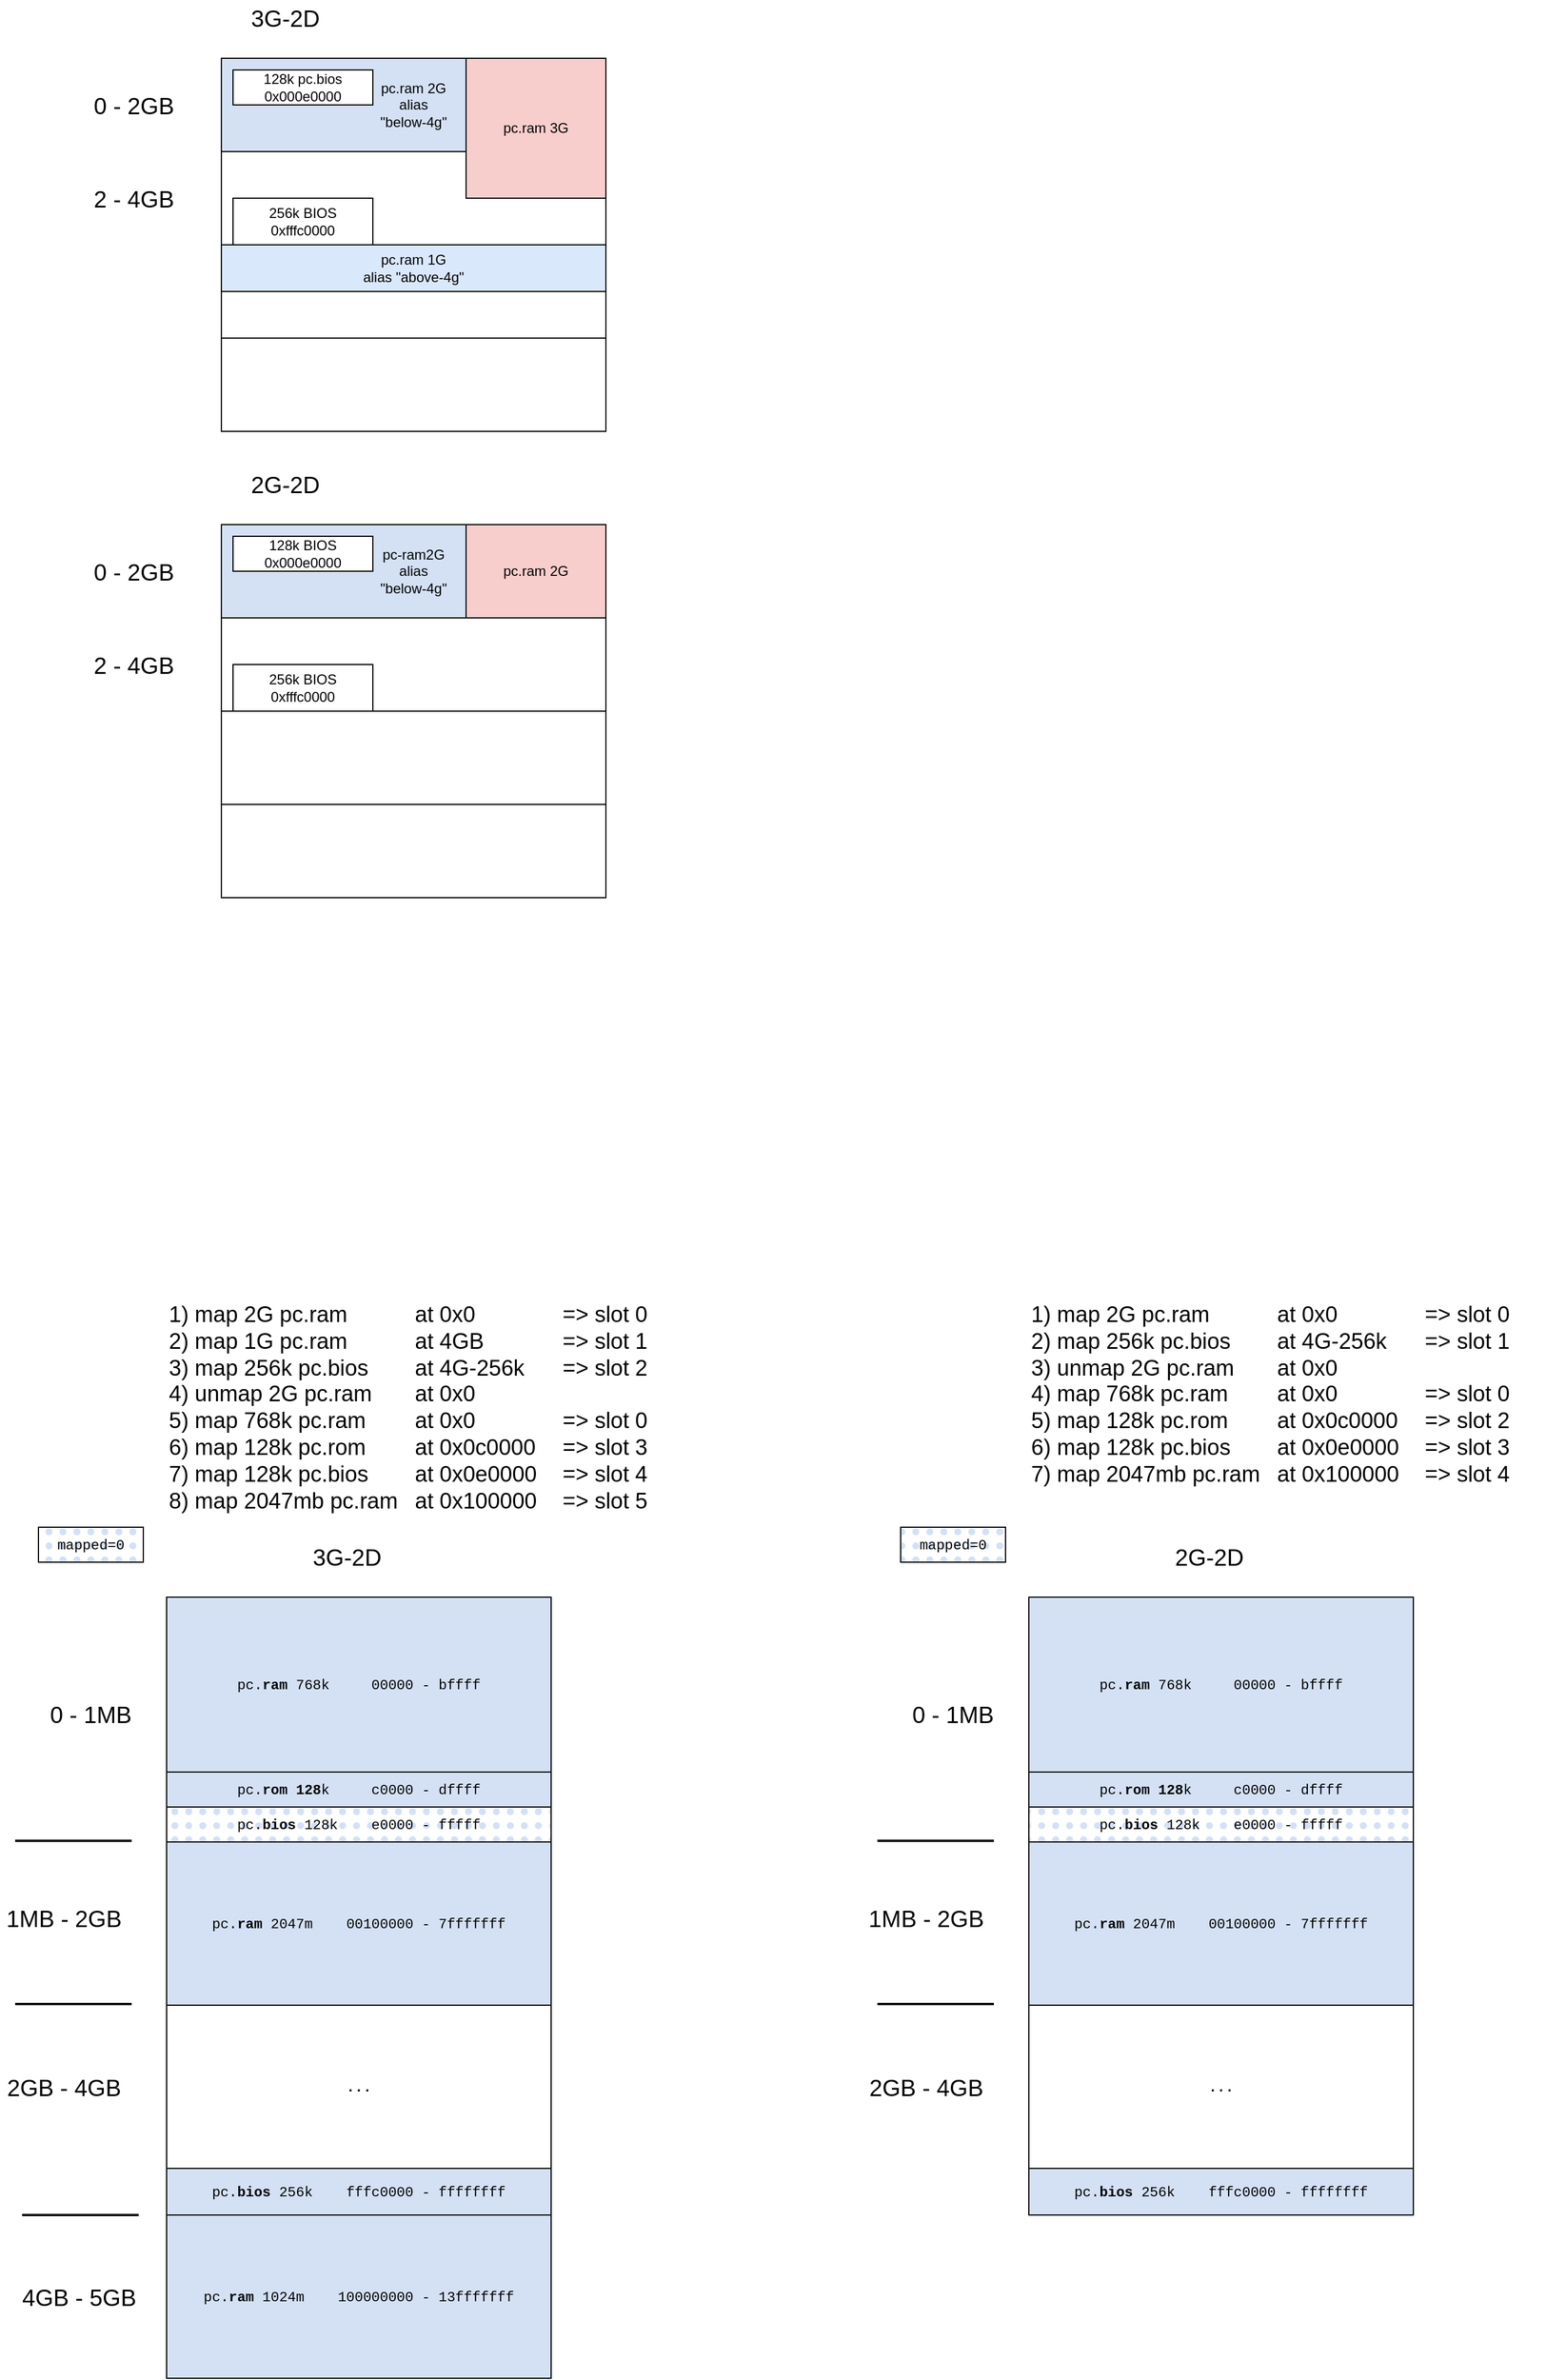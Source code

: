 <mxfile version="27.1.6">
  <diagram name="Page-1" id="zVJmqaSZYRWroS7J5lev">
    <mxGraphModel dx="2880" dy="1662" grid="1" gridSize="10" guides="1" tooltips="1" connect="1" arrows="1" fold="1" page="1" pageScale="1" pageWidth="827" pageHeight="1169" math="0" shadow="0">
      <root>
        <mxCell id="0" />
        <mxCell id="1" parent="0" />
        <mxCell id="nk6JqFLksEFIH9NkCz9n-1" value="pc.ram 2G&lt;br&gt;alias&lt;br&gt;&quot;below-4g&quot;" style="rounded=0;whiteSpace=wrap;html=1;fillColor=#D4E1F5;" parent="1" vertex="1">
          <mxGeometry x="320" y="200" width="330" height="80" as="geometry" />
        </mxCell>
        <mxCell id="nk6JqFLksEFIH9NkCz9n-3" value="" style="rounded=0;whiteSpace=wrap;html=1;" parent="1" vertex="1">
          <mxGeometry x="320" y="280" width="330" height="80" as="geometry" />
        </mxCell>
        <mxCell id="nk6JqFLksEFIH9NkCz9n-4" value="" style="rounded=0;whiteSpace=wrap;html=1;" parent="1" vertex="1">
          <mxGeometry x="320" y="360" width="330" height="80" as="geometry" />
        </mxCell>
        <mxCell id="nk6JqFLksEFIH9NkCz9n-5" value="" style="rounded=0;whiteSpace=wrap;html=1;" parent="1" vertex="1">
          <mxGeometry x="320" y="440" width="330" height="80" as="geometry" />
        </mxCell>
        <mxCell id="nk6JqFLksEFIH9NkCz9n-6" value="&lt;font style=&quot;font-size: 20px;&quot;&gt;3G-2D&lt;/font&gt;" style="text;html=1;align=center;verticalAlign=middle;whiteSpace=wrap;rounded=0;" parent="1" vertex="1">
          <mxGeometry x="320" y="150" width="110" height="30" as="geometry" />
        </mxCell>
        <mxCell id="nk6JqFLksEFIH9NkCz9n-7" value="128k pc.bios&lt;br&gt;0x000e0000" style="rounded=0;whiteSpace=wrap;html=1;" parent="1" vertex="1">
          <mxGeometry x="330" y="210" width="120" height="30" as="geometry" />
        </mxCell>
        <mxCell id="nk6JqFLksEFIH9NkCz9n-8" value="256k BIOS&lt;br&gt;0xfffc0000" style="rounded=0;whiteSpace=wrap;html=1;" parent="1" vertex="1">
          <mxGeometry x="330" y="320" width="120" height="40" as="geometry" />
        </mxCell>
        <mxCell id="nk6JqFLksEFIH9NkCz9n-9" value="&lt;font style=&quot;font-size: 20px;&quot;&gt;0 - 2GB&lt;/font&gt;" style="text;html=1;align=center;verticalAlign=middle;whiteSpace=wrap;rounded=0;" parent="1" vertex="1">
          <mxGeometry x="190" y="225" width="110" height="30" as="geometry" />
        </mxCell>
        <mxCell id="nk6JqFLksEFIH9NkCz9n-10" value="&lt;font style=&quot;font-size: 20px;&quot;&gt;2 - 4GB&lt;/font&gt;" style="text;html=1;align=center;verticalAlign=middle;whiteSpace=wrap;rounded=0;" parent="1" vertex="1">
          <mxGeometry x="190" y="305" width="110" height="30" as="geometry" />
        </mxCell>
        <mxCell id="nk6JqFLksEFIH9NkCz9n-11" value="pc.ram 1G&lt;div&gt;alias &quot;above-4g&quot;&lt;/div&gt;" style="rounded=0;whiteSpace=wrap;html=1;fillColor=#dae8fc;strokeColor=#000000;" parent="1" vertex="1">
          <mxGeometry x="320" y="360" width="330" height="40" as="geometry" />
        </mxCell>
        <mxCell id="xyXnANf4nxdNajBp73xy-1" value="pc-ram2G&lt;br&gt;alias&lt;br&gt;&quot;below-4g&quot;" style="rounded=0;whiteSpace=wrap;html=1;fillColor=#D4E1F5;" vertex="1" parent="1">
          <mxGeometry x="320" y="600" width="330" height="80" as="geometry" />
        </mxCell>
        <mxCell id="xyXnANf4nxdNajBp73xy-2" value="" style="rounded=0;whiteSpace=wrap;html=1;" vertex="1" parent="1">
          <mxGeometry x="320" y="680" width="330" height="80" as="geometry" />
        </mxCell>
        <mxCell id="xyXnANf4nxdNajBp73xy-3" value="" style="rounded=0;whiteSpace=wrap;html=1;" vertex="1" parent="1">
          <mxGeometry x="320" y="760" width="330" height="80" as="geometry" />
        </mxCell>
        <mxCell id="xyXnANf4nxdNajBp73xy-4" value="" style="rounded=0;whiteSpace=wrap;html=1;" vertex="1" parent="1">
          <mxGeometry x="320" y="840" width="330" height="80" as="geometry" />
        </mxCell>
        <mxCell id="xyXnANf4nxdNajBp73xy-5" value="&lt;font style=&quot;font-size: 20px;&quot;&gt;2G-2D&lt;/font&gt;" style="text;html=1;align=center;verticalAlign=middle;whiteSpace=wrap;rounded=0;" vertex="1" parent="1">
          <mxGeometry x="320" y="550" width="110" height="30" as="geometry" />
        </mxCell>
        <mxCell id="xyXnANf4nxdNajBp73xy-6" value="128k BIOS&lt;br&gt;0x000e0000" style="rounded=0;whiteSpace=wrap;html=1;" vertex="1" parent="1">
          <mxGeometry x="330" y="610" width="120" height="30" as="geometry" />
        </mxCell>
        <mxCell id="xyXnANf4nxdNajBp73xy-7" value="256k BIOS&lt;br&gt;0xfffc0000" style="rounded=0;whiteSpace=wrap;html=1;" vertex="1" parent="1">
          <mxGeometry x="330" y="720" width="120" height="40" as="geometry" />
        </mxCell>
        <mxCell id="xyXnANf4nxdNajBp73xy-8" value="&lt;font style=&quot;font-size: 20px;&quot;&gt;0 - 2GB&lt;/font&gt;" style="text;html=1;align=center;verticalAlign=middle;whiteSpace=wrap;rounded=0;" vertex="1" parent="1">
          <mxGeometry x="190" y="625" width="110" height="30" as="geometry" />
        </mxCell>
        <mxCell id="xyXnANf4nxdNajBp73xy-9" value="&lt;font style=&quot;font-size: 20px;&quot;&gt;2 - 4GB&lt;/font&gt;" style="text;html=1;align=center;verticalAlign=middle;whiteSpace=wrap;rounded=0;" vertex="1" parent="1">
          <mxGeometry x="190" y="705" width="110" height="30" as="geometry" />
        </mxCell>
        <mxCell id="xyXnANf4nxdNajBp73xy-11" value="pc.ram 3G" style="rounded=0;whiteSpace=wrap;html=1;fillColor=#f8cecc;strokeColor=#000000;" vertex="1" parent="1">
          <mxGeometry x="530" y="200" width="120" height="120" as="geometry" />
        </mxCell>
        <mxCell id="xyXnANf4nxdNajBp73xy-13" value="pc.ram 2G" style="rounded=0;whiteSpace=wrap;html=1;fillColor=#f8cecc;strokeColor=#000000;" vertex="1" parent="1">
          <mxGeometry x="530" y="600" width="120" height="80" as="geometry" />
        </mxCell>
        <mxCell id="xyXnANf4nxdNajBp73xy-14" value="&lt;font style=&quot;font-size: 19px;&quot;&gt;1) map 2G pc.ram &lt;span style=&quot;white-space: pre;&quot;&gt;&#x9;&lt;/span&gt;&lt;span style=&quot;white-space: pre;&quot;&gt;&#x9;&lt;/span&gt;at 0x0&amp;nbsp; &amp;nbsp; &amp;nbsp; &amp;nbsp; &amp;nbsp; &amp;nbsp;&amp;nbsp;&lt;span style=&quot;white-space: pre;&quot;&gt;&#x9;&lt;/span&gt;=&amp;gt; slot 0&lt;/font&gt;&lt;div&gt;&lt;span style=&quot;font-size: 19px;&quot;&gt;2) map 256k pc.bios &lt;span style=&quot;white-space: pre;&quot;&gt;&#x9;&lt;/span&gt;at 4G-256k &lt;span style=&quot;white-space: pre;&quot;&gt;&#x9;&lt;/span&gt;=&amp;gt; slot 1&lt;/span&gt;&lt;/div&gt;&lt;div&gt;&lt;span style=&quot;font-size: 19px;&quot;&gt;3) unmap 2G pc.ram &lt;span style=&quot;white-space: pre;&quot;&gt;&#x9;&lt;/span&gt;at 0x0&lt;/span&gt;&lt;/div&gt;&lt;div&gt;&lt;span style=&quot;font-size: 19px;&quot;&gt;4) map 768k pc.ram &lt;span style=&quot;white-space: pre;&quot;&gt;&#x9;&lt;/span&gt;at 0x0&lt;span style=&quot;white-space: pre;&quot;&gt;&#x9;&lt;/span&gt;&lt;span style=&quot;white-space: pre;&quot;&gt;&#x9;&lt;/span&gt;=&amp;gt; slot 0&lt;br&gt;&lt;/span&gt;&lt;div&gt;&lt;span style=&quot;font-size: 19px;&quot;&gt;5) map 128k pc.rom &lt;span style=&quot;white-space: pre;&quot;&gt;&#x9;&lt;/span&gt;at 0x0c0000&lt;span style=&quot;white-space: pre;&quot;&gt;&#x9;&lt;/span&gt;=&amp;gt; slot 2&lt;/span&gt;&lt;/div&gt;&lt;/div&gt;&lt;div&gt;&lt;span style=&quot;font-size: 19px;&quot;&gt;6) map 128k pc.bios &lt;span style=&quot;white-space: pre;&quot;&gt;&#x9;&lt;/span&gt;at 0x0e0000&lt;span style=&quot;white-space: pre;&quot;&gt;&#x9;&lt;/span&gt;=&amp;gt; slot 3&lt;/span&gt;&lt;/div&gt;&lt;div&gt;&lt;span style=&quot;font-size: 19px;&quot;&gt;7) map&amp;nbsp;&lt;/span&gt;&lt;span style=&quot;background-color: transparent; font-size: 19px;&quot;&gt;2047mb pc.ram &lt;span style=&quot;white-space: pre;&quot;&gt;&#x9;&lt;/span&gt;at 0x100000&lt;span style=&quot;white-space: pre;&quot;&gt;&#x9;&lt;/span&gt;=&amp;gt; slot 4&lt;/span&gt;&lt;/div&gt;&lt;div&gt;&lt;font style=&quot;font-size: 19px;&quot;&gt;&lt;br&gt;&lt;/font&gt;&lt;/div&gt;" style="text;html=1;align=left;verticalAlign=top;whiteSpace=wrap;rounded=0;" vertex="1" parent="1">
          <mxGeometry x="1013" y="1260" width="460" height="200" as="geometry" />
        </mxCell>
        <mxCell id="xyXnANf4nxdNajBp73xy-15" value="&lt;font face=&quot;Courier New&quot;&gt;pc.&lt;b&gt;ram&lt;/b&gt; 768k &lt;span style=&quot;white-space: pre;&quot;&gt;&#x9;&lt;/span&gt;00000 - &lt;/font&gt;&lt;span style=&quot;font-family: &amp;quot;Courier New&amp;quot;; background-color: transparent; color: light-dark(rgb(0, 0, 0), rgb(255, 255, 255));&quot;&gt;bffff&lt;/span&gt;" style="rounded=0;whiteSpace=wrap;html=1;fillColor=#D4E1F5;" vertex="1" parent="1">
          <mxGeometry x="1013" y="1520" width="330" height="150" as="geometry" />
        </mxCell>
        <mxCell id="xyXnANf4nxdNajBp73xy-18" value="&lt;font style=&quot;font-size: 23px;&quot;&gt;&lt;b&gt;...&lt;/b&gt;&lt;/font&gt;" style="rounded=0;whiteSpace=wrap;html=1;" vertex="1" parent="1">
          <mxGeometry x="1013" y="1730" width="330" height="120" as="geometry" />
        </mxCell>
        <mxCell id="xyXnANf4nxdNajBp73xy-19" value="&lt;font style=&quot;font-size: 20px;&quot;&gt;2G-2D&lt;/font&gt;" style="text;html=1;align=center;verticalAlign=middle;whiteSpace=wrap;rounded=0;" vertex="1" parent="1">
          <mxGeometry x="1113" y="1470" width="110" height="30" as="geometry" />
        </mxCell>
        <mxCell id="xyXnANf4nxdNajBp73xy-22" value="&lt;font style=&quot;font-size: 20px;&quot;&gt;0 - 1MB&lt;/font&gt;" style="text;html=1;align=center;verticalAlign=middle;whiteSpace=wrap;rounded=0;" vertex="1" parent="1">
          <mxGeometry x="893" y="1605" width="110" height="30" as="geometry" />
        </mxCell>
        <mxCell id="xyXnANf4nxdNajBp73xy-26" value="&lt;span style=&quot;font-family: &amp;quot;Courier New&amp;quot;;&quot;&gt;pc.&lt;b&gt;rom 128&lt;/b&gt;k &lt;span style=&quot;white-space: pre;&quot;&gt;&#x9;&lt;/span&gt;c0000 - dffff&lt;/span&gt;" style="rounded=0;whiteSpace=wrap;html=1;fillColor=#D4E1F5;" vertex="1" parent="1">
          <mxGeometry x="1013" y="1670" width="330" height="30" as="geometry" />
        </mxCell>
        <mxCell id="xyXnANf4nxdNajBp73xy-27" value="&lt;font face=&quot;Courier New&quot;&gt;pc.&lt;b&gt;bios&lt;/b&gt;&amp;nbsp;128k &lt;span style=&quot;white-space: pre;&quot;&gt;&#x9;&lt;/span&gt;e0000 - fffff&lt;/font&gt;" style="rounded=0;whiteSpace=wrap;html=1;fillColor=#D4E1F5;fillStyle=dots;" vertex="1" parent="1">
          <mxGeometry x="1013" y="1700" width="330" height="30" as="geometry" />
        </mxCell>
        <mxCell id="xyXnANf4nxdNajBp73xy-28" value="&lt;font style=&quot;font-size: 20px;&quot;&gt;1MB - 2GB&lt;/font&gt;" style="text;html=1;align=center;verticalAlign=middle;whiteSpace=wrap;rounded=0;" vertex="1" parent="1">
          <mxGeometry x="870" y="1780" width="110" height="30" as="geometry" />
        </mxCell>
        <mxCell id="xyXnANf4nxdNajBp73xy-29" value="&lt;font face=&quot;Courier New&quot;&gt;pc.&lt;b&gt;ram&lt;/b&gt;&amp;nbsp;2047m&amp;nbsp;&lt;span style=&quot;white-space: pre;&quot;&gt;&#x9;&lt;/span&gt;00100000 -&amp;nbsp;7fffffff&lt;/font&gt;" style="rounded=0;whiteSpace=wrap;html=1;fillColor=#D4E1F5;" vertex="1" parent="1">
          <mxGeometry x="1013" y="1730" width="330" height="140" as="geometry" />
        </mxCell>
        <mxCell id="xyXnANf4nxdNajBp73xy-30" value="&lt;font face=&quot;Courier New&quot;&gt;&lt;b&gt;...&lt;/b&gt;&lt;/font&gt;" style="rounded=0;whiteSpace=wrap;html=1;" vertex="1" parent="1">
          <mxGeometry x="1013" y="1870" width="330" height="140" as="geometry" />
        </mxCell>
        <mxCell id="xyXnANf4nxdNajBp73xy-31" value="&lt;font face=&quot;Courier New&quot;&gt;pc.&lt;b&gt;bios&lt;/b&gt;&amp;nbsp;256k &lt;span style=&quot;white-space: pre;&quot;&gt;&#x9;&lt;/span&gt;fffc0000 - ffffffff&lt;/font&gt;" style="rounded=0;whiteSpace=wrap;html=1;fillColor=#D4E1F5;" vertex="1" parent="1">
          <mxGeometry x="1013" y="2010" width="330" height="40" as="geometry" />
        </mxCell>
        <mxCell id="xyXnANf4nxdNajBp73xy-32" value="&lt;font style=&quot;font-size: 20px;&quot;&gt;2GB - 4GB&lt;/font&gt;" style="text;html=1;align=center;verticalAlign=middle;whiteSpace=wrap;rounded=0;" vertex="1" parent="1">
          <mxGeometry x="870" y="1925" width="110" height="30" as="geometry" />
        </mxCell>
        <mxCell id="xyXnANf4nxdNajBp73xy-34" value="" style="endArrow=none;html=1;rounded=0;strokeWidth=2;" edge="1" parent="1">
          <mxGeometry width="50" height="50" relative="1" as="geometry">
            <mxPoint x="883" y="1728.95" as="sourcePoint" />
            <mxPoint x="983" y="1728.95" as="targetPoint" />
          </mxGeometry>
        </mxCell>
        <mxCell id="xyXnANf4nxdNajBp73xy-35" value="" style="endArrow=none;html=1;rounded=0;strokeWidth=2;" edge="1" parent="1">
          <mxGeometry width="50" height="50" relative="1" as="geometry">
            <mxPoint x="883" y="1868.95" as="sourcePoint" />
            <mxPoint x="983" y="1868.95" as="targetPoint" />
          </mxGeometry>
        </mxCell>
        <mxCell id="xyXnANf4nxdNajBp73xy-36" value="&lt;font face=&quot;Courier New&quot;&gt;mapped=0&lt;/font&gt;" style="rounded=0;whiteSpace=wrap;html=1;fillColor=#D4E1F5;fillStyle=dots;" vertex="1" parent="1">
          <mxGeometry x="903" y="1460" width="90" height="30" as="geometry" />
        </mxCell>
        <mxCell id="xyXnANf4nxdNajBp73xy-37" value="&lt;font style=&quot;font-size: 19px;&quot;&gt;1) map 2G pc.ram &lt;span style=&quot;white-space: pre;&quot;&gt;&#x9;&lt;/span&gt;&lt;span style=&quot;white-space: pre;&quot;&gt;&#x9;&lt;/span&gt;at 0x0&amp;nbsp; &amp;nbsp; &amp;nbsp; &amp;nbsp; &amp;nbsp; &amp;nbsp;&amp;nbsp;&lt;span style=&quot;white-space: pre;&quot;&gt;&#x9;&lt;/span&gt;=&amp;gt; slot 0&lt;/font&gt;&lt;div&gt;&lt;span style=&quot;font-size: 19px;&quot;&gt;2) map 1G pc.ram&lt;span style=&quot;white-space: pre;&quot;&gt;&#x9;&lt;/span&gt;&lt;span style=&quot;white-space: pre;&quot;&gt;&#x9;&lt;/span&gt;at 4GB&lt;span style=&quot;white-space: pre;&quot;&gt;&#x9;&lt;/span&gt;&lt;span style=&quot;white-space: pre;&quot;&gt;&#x9;&lt;/span&gt;=&amp;gt; slot 1&lt;br&gt;&lt;/span&gt;&lt;div&gt;&lt;span style=&quot;font-size: 19px;&quot;&gt;3) map 256k pc.bios &lt;span style=&quot;white-space: pre;&quot;&gt;&#x9;&lt;/span&gt;at 4G-256k &lt;span style=&quot;white-space: pre;&quot;&gt;&#x9;&lt;/span&gt;=&amp;gt; slot 2&lt;/span&gt;&lt;/div&gt;&lt;div&gt;&lt;span style=&quot;font-size: 19px;&quot;&gt;4) unmap 2G pc.ram &lt;span style=&quot;white-space: pre;&quot;&gt;&#x9;&lt;/span&gt;at 0x0&lt;/span&gt;&lt;/div&gt;&lt;div&gt;&lt;span style=&quot;font-size: 19px;&quot;&gt;5) map 768k pc.ram &lt;span style=&quot;white-space: pre;&quot;&gt;&#x9;&lt;/span&gt;at 0x0&lt;span style=&quot;white-space: pre;&quot;&gt;&#x9;&lt;/span&gt;&lt;span style=&quot;white-space: pre;&quot;&gt;&#x9;&lt;/span&gt;=&amp;gt; slot 0&lt;br&gt;&lt;/span&gt;&lt;div&gt;&lt;span style=&quot;font-size: 19px;&quot;&gt;6) map 128k pc.rom &lt;span style=&quot;white-space: pre;&quot;&gt;&#x9;&lt;/span&gt;at 0x0c0000&lt;span style=&quot;white-space: pre;&quot;&gt;&#x9;&lt;/span&gt;=&amp;gt; slot 3&lt;/span&gt;&lt;/div&gt;&lt;/div&gt;&lt;div&gt;&lt;span style=&quot;font-size: 19px;&quot;&gt;7) map 128k pc.bios &lt;span style=&quot;white-space: pre;&quot;&gt;&#x9;&lt;/span&gt;at 0x0e0000&lt;span style=&quot;white-space: pre;&quot;&gt;&#x9;&lt;/span&gt;=&amp;gt; slot 4&lt;/span&gt;&lt;/div&gt;&lt;div&gt;&lt;span style=&quot;font-size: 19px;&quot;&gt;8) map&amp;nbsp;&lt;/span&gt;&lt;span style=&quot;background-color: transparent; font-size: 19px;&quot;&gt;2047mb pc.ram &lt;span style=&quot;white-space: pre;&quot;&gt;&#x9;&lt;/span&gt;at 0x100000&lt;span style=&quot;white-space: pre;&quot;&gt;&#x9;&lt;/span&gt;=&amp;gt; slot 5&lt;/span&gt;&lt;/div&gt;&lt;div&gt;&lt;font style=&quot;font-size: 19px;&quot;&gt;&lt;br&gt;&lt;/font&gt;&lt;/div&gt;&lt;/div&gt;" style="text;html=1;align=left;verticalAlign=top;whiteSpace=wrap;rounded=0;" vertex="1" parent="1">
          <mxGeometry x="273" y="1260" width="460" height="200" as="geometry" />
        </mxCell>
        <mxCell id="xyXnANf4nxdNajBp73xy-38" value="&lt;font face=&quot;Courier New&quot;&gt;pc.&lt;b&gt;ram&lt;/b&gt; 768k &lt;span style=&quot;white-space: pre;&quot;&gt;&#x9;&lt;/span&gt;00000 - &lt;/font&gt;&lt;span style=&quot;font-family: &amp;quot;Courier New&amp;quot;; background-color: transparent; color: light-dark(rgb(0, 0, 0), rgb(255, 255, 255));&quot;&gt;bffff&lt;/span&gt;" style="rounded=0;whiteSpace=wrap;html=1;fillColor=#D4E1F5;" vertex="1" parent="1">
          <mxGeometry x="273" y="1520" width="330" height="150" as="geometry" />
        </mxCell>
        <mxCell id="xyXnANf4nxdNajBp73xy-39" value="&lt;font style=&quot;font-size: 23px;&quot;&gt;&lt;b&gt;...&lt;/b&gt;&lt;/font&gt;" style="rounded=0;whiteSpace=wrap;html=1;" vertex="1" parent="1">
          <mxGeometry x="273" y="1730" width="330" height="120" as="geometry" />
        </mxCell>
        <mxCell id="xyXnANf4nxdNajBp73xy-40" value="&lt;font style=&quot;font-size: 20px;&quot;&gt;3G-2D&lt;/font&gt;" style="text;html=1;align=center;verticalAlign=middle;whiteSpace=wrap;rounded=0;" vertex="1" parent="1">
          <mxGeometry x="373" y="1470" width="110" height="30" as="geometry" />
        </mxCell>
        <mxCell id="xyXnANf4nxdNajBp73xy-41" value="&lt;font style=&quot;font-size: 20px;&quot;&gt;0 - 1MB&lt;/font&gt;" style="text;html=1;align=center;verticalAlign=middle;whiteSpace=wrap;rounded=0;" vertex="1" parent="1">
          <mxGeometry x="153" y="1605" width="110" height="30" as="geometry" />
        </mxCell>
        <mxCell id="xyXnANf4nxdNajBp73xy-42" value="&lt;span style=&quot;font-family: &amp;quot;Courier New&amp;quot;;&quot;&gt;pc.&lt;b&gt;rom 128&lt;/b&gt;k &lt;span style=&quot;white-space: pre;&quot;&gt;&#x9;&lt;/span&gt;c0000 - dffff&lt;/span&gt;" style="rounded=0;whiteSpace=wrap;html=1;fillColor=#D4E1F5;" vertex="1" parent="1">
          <mxGeometry x="273" y="1670" width="330" height="30" as="geometry" />
        </mxCell>
        <mxCell id="xyXnANf4nxdNajBp73xy-43" value="&lt;font face=&quot;Courier New&quot;&gt;pc.&lt;b&gt;bios&lt;/b&gt;&amp;nbsp;128k &lt;span style=&quot;white-space: pre;&quot;&gt;&#x9;&lt;/span&gt;e0000 - fffff&lt;/font&gt;" style="rounded=0;whiteSpace=wrap;html=1;fillColor=#D4E1F5;fillStyle=dots;" vertex="1" parent="1">
          <mxGeometry x="273" y="1700" width="330" height="30" as="geometry" />
        </mxCell>
        <mxCell id="xyXnANf4nxdNajBp73xy-44" value="&lt;font style=&quot;font-size: 20px;&quot;&gt;1MB - 2GB&lt;/font&gt;" style="text;html=1;align=center;verticalAlign=middle;whiteSpace=wrap;rounded=0;" vertex="1" parent="1">
          <mxGeometry x="130" y="1780" width="110" height="30" as="geometry" />
        </mxCell>
        <mxCell id="xyXnANf4nxdNajBp73xy-45" value="&lt;font face=&quot;Courier New&quot;&gt;pc.&lt;b&gt;ram&lt;/b&gt;&amp;nbsp;2047m&amp;nbsp;&lt;span style=&quot;white-space: pre;&quot;&gt;&#x9;&lt;/span&gt;00100000 -&amp;nbsp;7fffffff&lt;/font&gt;" style="rounded=0;whiteSpace=wrap;html=1;fillColor=#D4E1F5;" vertex="1" parent="1">
          <mxGeometry x="273" y="1730" width="330" height="140" as="geometry" />
        </mxCell>
        <mxCell id="xyXnANf4nxdNajBp73xy-46" value="&lt;font face=&quot;Courier New&quot;&gt;&lt;b&gt;...&lt;/b&gt;&lt;/font&gt;" style="rounded=0;whiteSpace=wrap;html=1;" vertex="1" parent="1">
          <mxGeometry x="273" y="1870" width="330" height="140" as="geometry" />
        </mxCell>
        <mxCell id="xyXnANf4nxdNajBp73xy-47" value="&lt;font face=&quot;Courier New&quot;&gt;pc.&lt;b&gt;bios&lt;/b&gt;&amp;nbsp;256k &lt;span style=&quot;white-space: pre;&quot;&gt;&#x9;&lt;/span&gt;fffc0000 - ffffffff&lt;/font&gt;" style="rounded=0;whiteSpace=wrap;html=1;fillColor=#D4E1F5;" vertex="1" parent="1">
          <mxGeometry x="273" y="2010" width="330" height="40" as="geometry" />
        </mxCell>
        <mxCell id="xyXnANf4nxdNajBp73xy-48" value="&lt;font style=&quot;font-size: 20px;&quot;&gt;2GB - 4GB&lt;/font&gt;" style="text;html=1;align=center;verticalAlign=middle;whiteSpace=wrap;rounded=0;" vertex="1" parent="1">
          <mxGeometry x="130" y="1925" width="110" height="30" as="geometry" />
        </mxCell>
        <mxCell id="xyXnANf4nxdNajBp73xy-49" value="" style="endArrow=none;html=1;rounded=0;strokeWidth=2;" edge="1" parent="1">
          <mxGeometry width="50" height="50" relative="1" as="geometry">
            <mxPoint x="143" y="1728.95" as="sourcePoint" />
            <mxPoint x="243" y="1728.95" as="targetPoint" />
          </mxGeometry>
        </mxCell>
        <mxCell id="xyXnANf4nxdNajBp73xy-50" value="" style="endArrow=none;html=1;rounded=0;strokeWidth=2;" edge="1" parent="1">
          <mxGeometry width="50" height="50" relative="1" as="geometry">
            <mxPoint x="143" y="1868.95" as="sourcePoint" />
            <mxPoint x="243" y="1868.95" as="targetPoint" />
          </mxGeometry>
        </mxCell>
        <mxCell id="xyXnANf4nxdNajBp73xy-51" value="&lt;font face=&quot;Courier New&quot;&gt;mapped=0&lt;/font&gt;" style="rounded=0;whiteSpace=wrap;html=1;fillColor=#D4E1F5;fillStyle=dots;" vertex="1" parent="1">
          <mxGeometry x="163" y="1460" width="90" height="30" as="geometry" />
        </mxCell>
        <mxCell id="xyXnANf4nxdNajBp73xy-52" value="&lt;font style=&quot;font-size: 20px;&quot;&gt;4GB - 5GB&lt;/font&gt;" style="text;html=1;align=center;verticalAlign=middle;whiteSpace=wrap;rounded=0;" vertex="1" parent="1">
          <mxGeometry x="143" y="2105" width="110" height="30" as="geometry" />
        </mxCell>
        <mxCell id="xyXnANf4nxdNajBp73xy-53" value="" style="endArrow=none;html=1;rounded=0;strokeWidth=2;" edge="1" parent="1">
          <mxGeometry width="50" height="50" relative="1" as="geometry">
            <mxPoint x="149" y="2050" as="sourcePoint" />
            <mxPoint x="249" y="2050" as="targetPoint" />
          </mxGeometry>
        </mxCell>
        <mxCell id="xyXnANf4nxdNajBp73xy-54" value="&lt;font face=&quot;Courier New&quot;&gt;pc.&lt;b&gt;ram&lt;/b&gt;&amp;nbsp;1024m&amp;nbsp;&lt;span style=&quot;white-space: pre;&quot;&gt;&#x9;&lt;/span&gt;100000000&amp;nbsp;-&amp;nbsp;13fffffff&lt;/font&gt;" style="rounded=0;whiteSpace=wrap;html=1;fillColor=#D4E1F5;" vertex="1" parent="1">
          <mxGeometry x="273" y="2050" width="330" height="140" as="geometry" />
        </mxCell>
      </root>
    </mxGraphModel>
  </diagram>
</mxfile>
